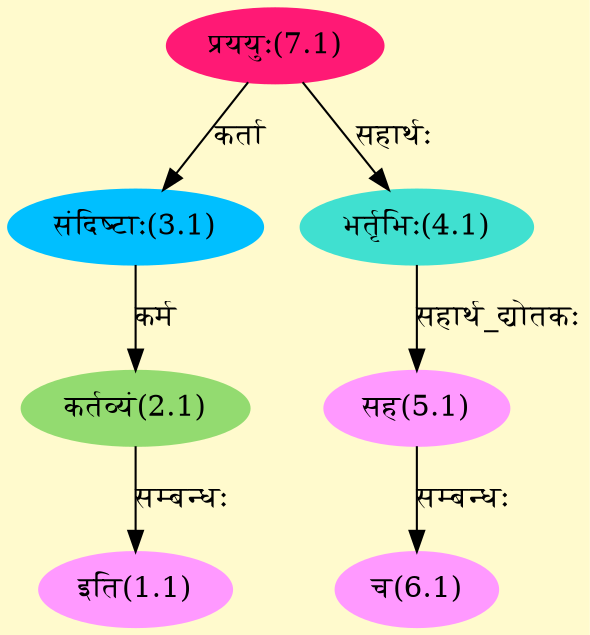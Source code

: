 digraph G{
rankdir=BT;
 compound=true;
 bgcolor="lemonchiffon1";
Node1_1 [style=filled, color="#FF99FF" label = "इति(1.1)"]
Node2_1 [style=filled, color="#93DB70" label = "कर्तव्यं(2.1)"]
Node3_1 [style=filled, color="#00BFFF" label = "संदिष्टाः(3.1)"]
Node7_1 [style=filled, color="#FF1975" label = "प्रययुः(7.1)"]
Node4_1 [style=filled, color="#40E0D0" label = "भर्तृभिः(4.1)"]
Node5_1 [style=filled, color="#FF99FF" label = "सह(5.1)"]
Node6_1 [style=filled, color="#FF99FF" label = "च(6.1)"]
/* Start of Relations section */

Node1_1 -> Node2_1 [  label="सम्बन्धः"  dir="back" ]
Node2_1 -> Node3_1 [  label="कर्म"  dir="back" ]
Node3_1 -> Node7_1 [  label="कर्ता"  dir="back" ]
Node4_1 -> Node7_1 [  label="सहार्थः"  dir="back" ]
Node5_1 -> Node4_1 [  label="सहार्थ_द्योतकः"  dir="back" ]
Node6_1 -> Node5_1 [  label="सम्बन्धः"  dir="back" ]
}
